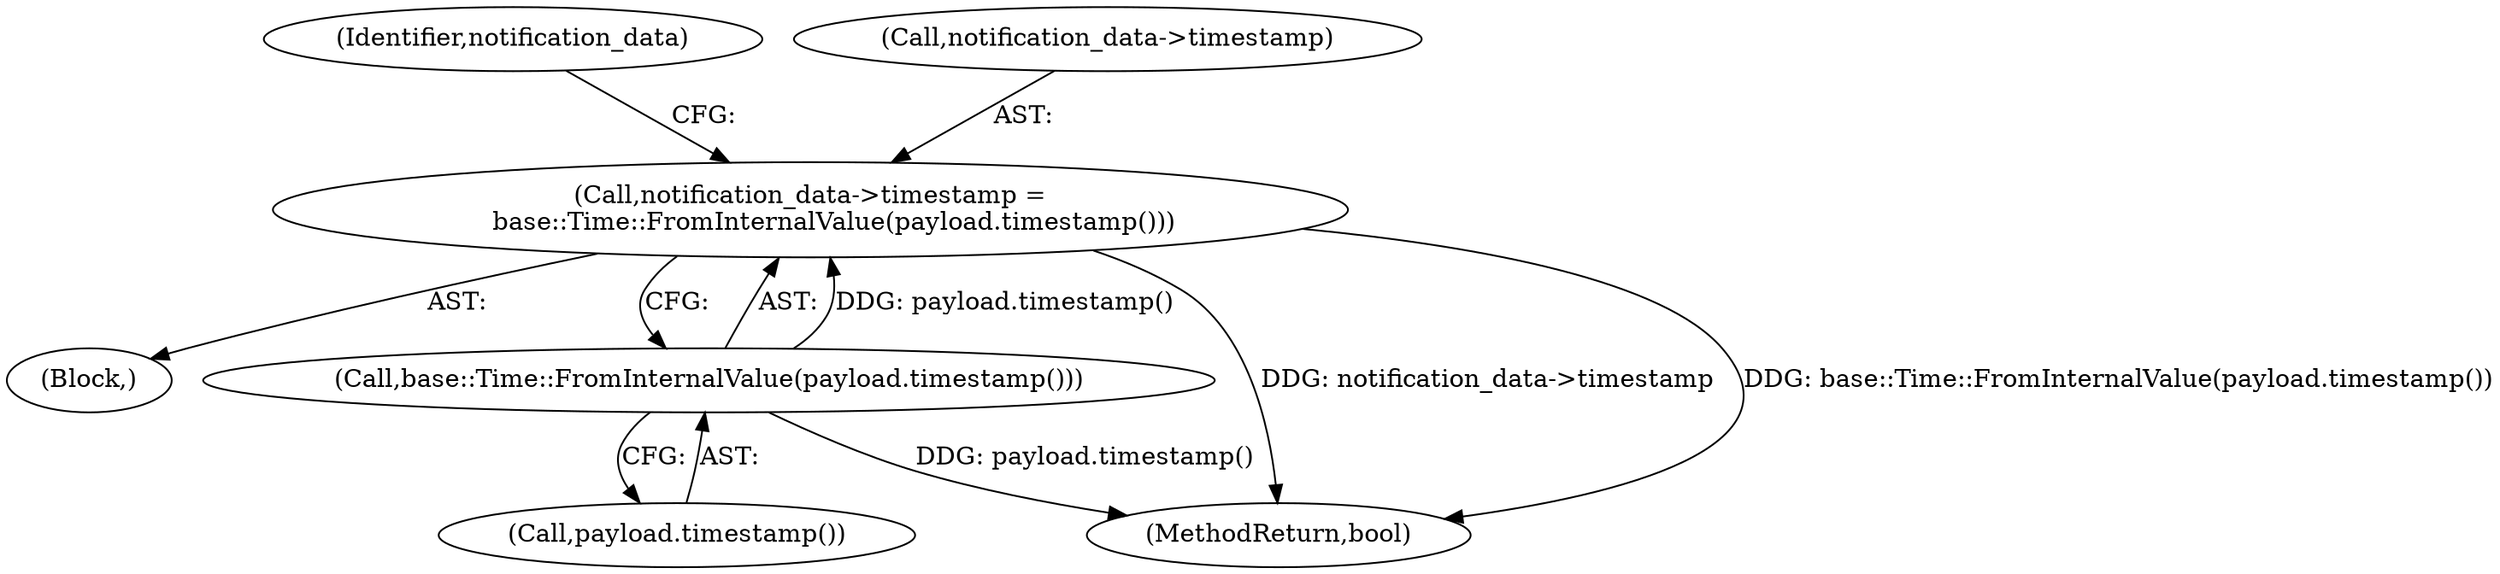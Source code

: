 digraph "0_Chrome_4a3e17c874bc4c4c90e5b0f8ec568520964695d4@pointer" {
"1000200" [label="(Call,notification_data->timestamp =\n      base::Time::FromInternalValue(payload.timestamp()))"];
"1000204" [label="(Call,base::Time::FromInternalValue(payload.timestamp()))"];
"1000103" [label="(Block,)"];
"1000246" [label="(MethodReturn,bool)"];
"1000208" [label="(Identifier,notification_data)"];
"1000201" [label="(Call,notification_data->timestamp)"];
"1000200" [label="(Call,notification_data->timestamp =\n      base::Time::FromInternalValue(payload.timestamp()))"];
"1000205" [label="(Call,payload.timestamp())"];
"1000204" [label="(Call,base::Time::FromInternalValue(payload.timestamp()))"];
"1000200" -> "1000103"  [label="AST: "];
"1000200" -> "1000204"  [label="CFG: "];
"1000201" -> "1000200"  [label="AST: "];
"1000204" -> "1000200"  [label="AST: "];
"1000208" -> "1000200"  [label="CFG: "];
"1000200" -> "1000246"  [label="DDG: notification_data->timestamp"];
"1000200" -> "1000246"  [label="DDG: base::Time::FromInternalValue(payload.timestamp())"];
"1000204" -> "1000200"  [label="DDG: payload.timestamp()"];
"1000204" -> "1000205"  [label="CFG: "];
"1000205" -> "1000204"  [label="AST: "];
"1000204" -> "1000246"  [label="DDG: payload.timestamp()"];
}
